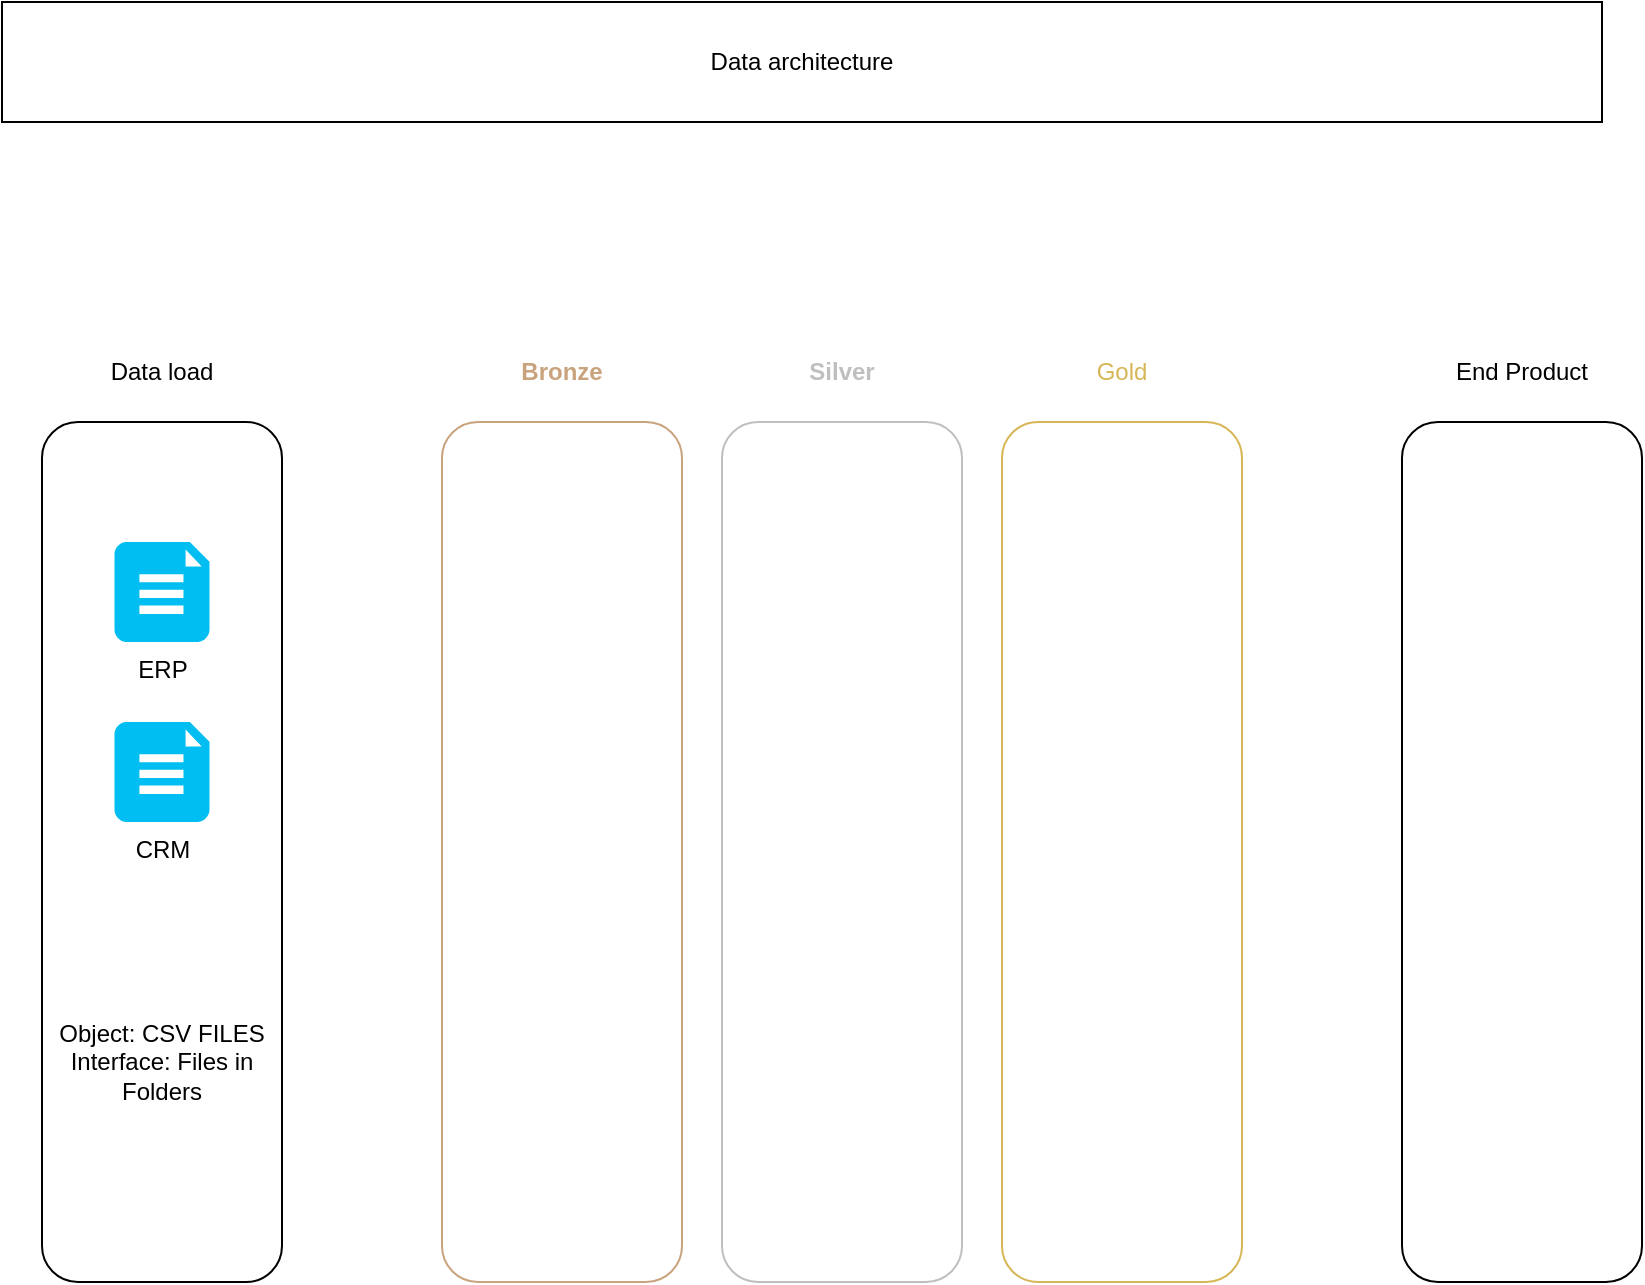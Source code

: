 <mxfile version="26.1.0">
  <diagram name="Page-1" id="KBOxjKc694XOIhg12iKn">
    <mxGraphModel dx="1434" dy="746" grid="1" gridSize="10" guides="1" tooltips="1" connect="1" arrows="1" fold="1" page="1" pageScale="1" pageWidth="850" pageHeight="1100" math="0" shadow="0">
      <root>
        <mxCell id="0" />
        <mxCell id="1" parent="0" />
        <mxCell id="GeQ2a6r7HCaLVqQBKEyj-1" value="Data architecture" style="rounded=0;whiteSpace=wrap;html=1;" vertex="1" parent="1">
          <mxGeometry x="20" y="20" width="800" height="60" as="geometry" />
        </mxCell>
        <mxCell id="GeQ2a6r7HCaLVqQBKEyj-2" value="" style="rounded=1;whiteSpace=wrap;html=1;" vertex="1" parent="1">
          <mxGeometry x="40" y="230" width="120" height="430" as="geometry" />
        </mxCell>
        <mxCell id="GeQ2a6r7HCaLVqQBKEyj-3" value="Data load" style="rounded=0;whiteSpace=wrap;html=1;fillColor=none;strokeColor=none;" vertex="1" parent="1">
          <mxGeometry x="40" y="190" width="120" height="30" as="geometry" />
        </mxCell>
        <mxCell id="GeQ2a6r7HCaLVqQBKEyj-5" value="" style="rounded=1;whiteSpace=wrap;html=1;strokeColor=#C9A37E;" vertex="1" parent="1">
          <mxGeometry x="240" y="230" width="120" height="430" as="geometry" />
        </mxCell>
        <mxCell id="GeQ2a6r7HCaLVqQBKEyj-6" value="&lt;span style=&quot;background-color: light-dark(#ffffff, var(--ge-dark-color, #121212));&quot;&gt;&lt;font style=&quot;color: rgb(201, 163, 126);&quot;&gt;Bronze&lt;/font&gt;&lt;/span&gt;" style="rounded=0;whiteSpace=wrap;html=1;fillColor=none;strokeColor=none;fontStyle=1" vertex="1" parent="1">
          <mxGeometry x="240" y="190" width="120" height="30" as="geometry" />
        </mxCell>
        <mxCell id="GeQ2a6r7HCaLVqQBKEyj-7" value="" style="rounded=1;whiteSpace=wrap;html=1;strokeColor=#BFBFBF;" vertex="1" parent="1">
          <mxGeometry x="380" y="230" width="120" height="430" as="geometry" />
        </mxCell>
        <mxCell id="GeQ2a6r7HCaLVqQBKEyj-8" value="&lt;font style=&quot;color: rgb(191, 191, 191);&quot;&gt;Silver&lt;/font&gt;" style="rounded=0;whiteSpace=wrap;html=1;fillColor=none;strokeColor=none;fontStyle=1" vertex="1" parent="1">
          <mxGeometry x="380" y="190" width="120" height="30" as="geometry" />
        </mxCell>
        <mxCell id="GeQ2a6r7HCaLVqQBKEyj-9" value="" style="rounded=1;whiteSpace=wrap;html=1;strokeColor=#D6B656;" vertex="1" parent="1">
          <mxGeometry x="520" y="230" width="120" height="430" as="geometry" />
        </mxCell>
        <mxCell id="GeQ2a6r7HCaLVqQBKEyj-10" value="&lt;font style=&quot;color: rgb(214, 182, 86);&quot;&gt;Gold&lt;/font&gt;" style="rounded=0;whiteSpace=wrap;html=1;fillColor=none;strokeColor=none;" vertex="1" parent="1">
          <mxGeometry x="520" y="190" width="120" height="30" as="geometry" />
        </mxCell>
        <mxCell id="GeQ2a6r7HCaLVqQBKEyj-11" value="" style="rounded=1;whiteSpace=wrap;html=1;strokeColor=#000000;" vertex="1" parent="1">
          <mxGeometry x="720" y="230" width="120" height="430" as="geometry" />
        </mxCell>
        <mxCell id="GeQ2a6r7HCaLVqQBKEyj-12" value="&lt;font style=&quot;color: rgb(0, 0, 0);&quot;&gt;End Product&lt;/font&gt;" style="rounded=0;whiteSpace=wrap;html=1;fillColor=none;strokeColor=none;" vertex="1" parent="1">
          <mxGeometry x="720" y="190" width="120" height="30" as="geometry" />
        </mxCell>
        <mxCell id="GeQ2a6r7HCaLVqQBKEyj-13" value="ERP" style="verticalLabelPosition=bottom;html=1;verticalAlign=top;align=center;strokeColor=none;fillColor=#00BEF2;shape=mxgraph.azure.file_2;pointerEvents=1;" vertex="1" parent="1">
          <mxGeometry x="76.25" y="290" width="47.5" height="50" as="geometry" />
        </mxCell>
        <mxCell id="GeQ2a6r7HCaLVqQBKEyj-14" value="CRM&lt;div&gt;&lt;br&gt;&lt;/div&gt;" style="verticalLabelPosition=bottom;html=1;verticalAlign=top;align=center;strokeColor=none;fillColor=#00BEF2;shape=mxgraph.azure.file_2;pointerEvents=1;" vertex="1" parent="1">
          <mxGeometry x="76.25" y="380" width="47.5" height="50" as="geometry" />
        </mxCell>
        <mxCell id="GeQ2a6r7HCaLVqQBKEyj-15" value="Object: CSV FILES&lt;div&gt;Interface: Files in Folders&lt;/div&gt;" style="rounded=0;whiteSpace=wrap;html=1;fillColor=none;strokeColor=none;align=center;" vertex="1" parent="1">
          <mxGeometry x="40" y="500" width="120" height="100" as="geometry" />
        </mxCell>
      </root>
    </mxGraphModel>
  </diagram>
</mxfile>
